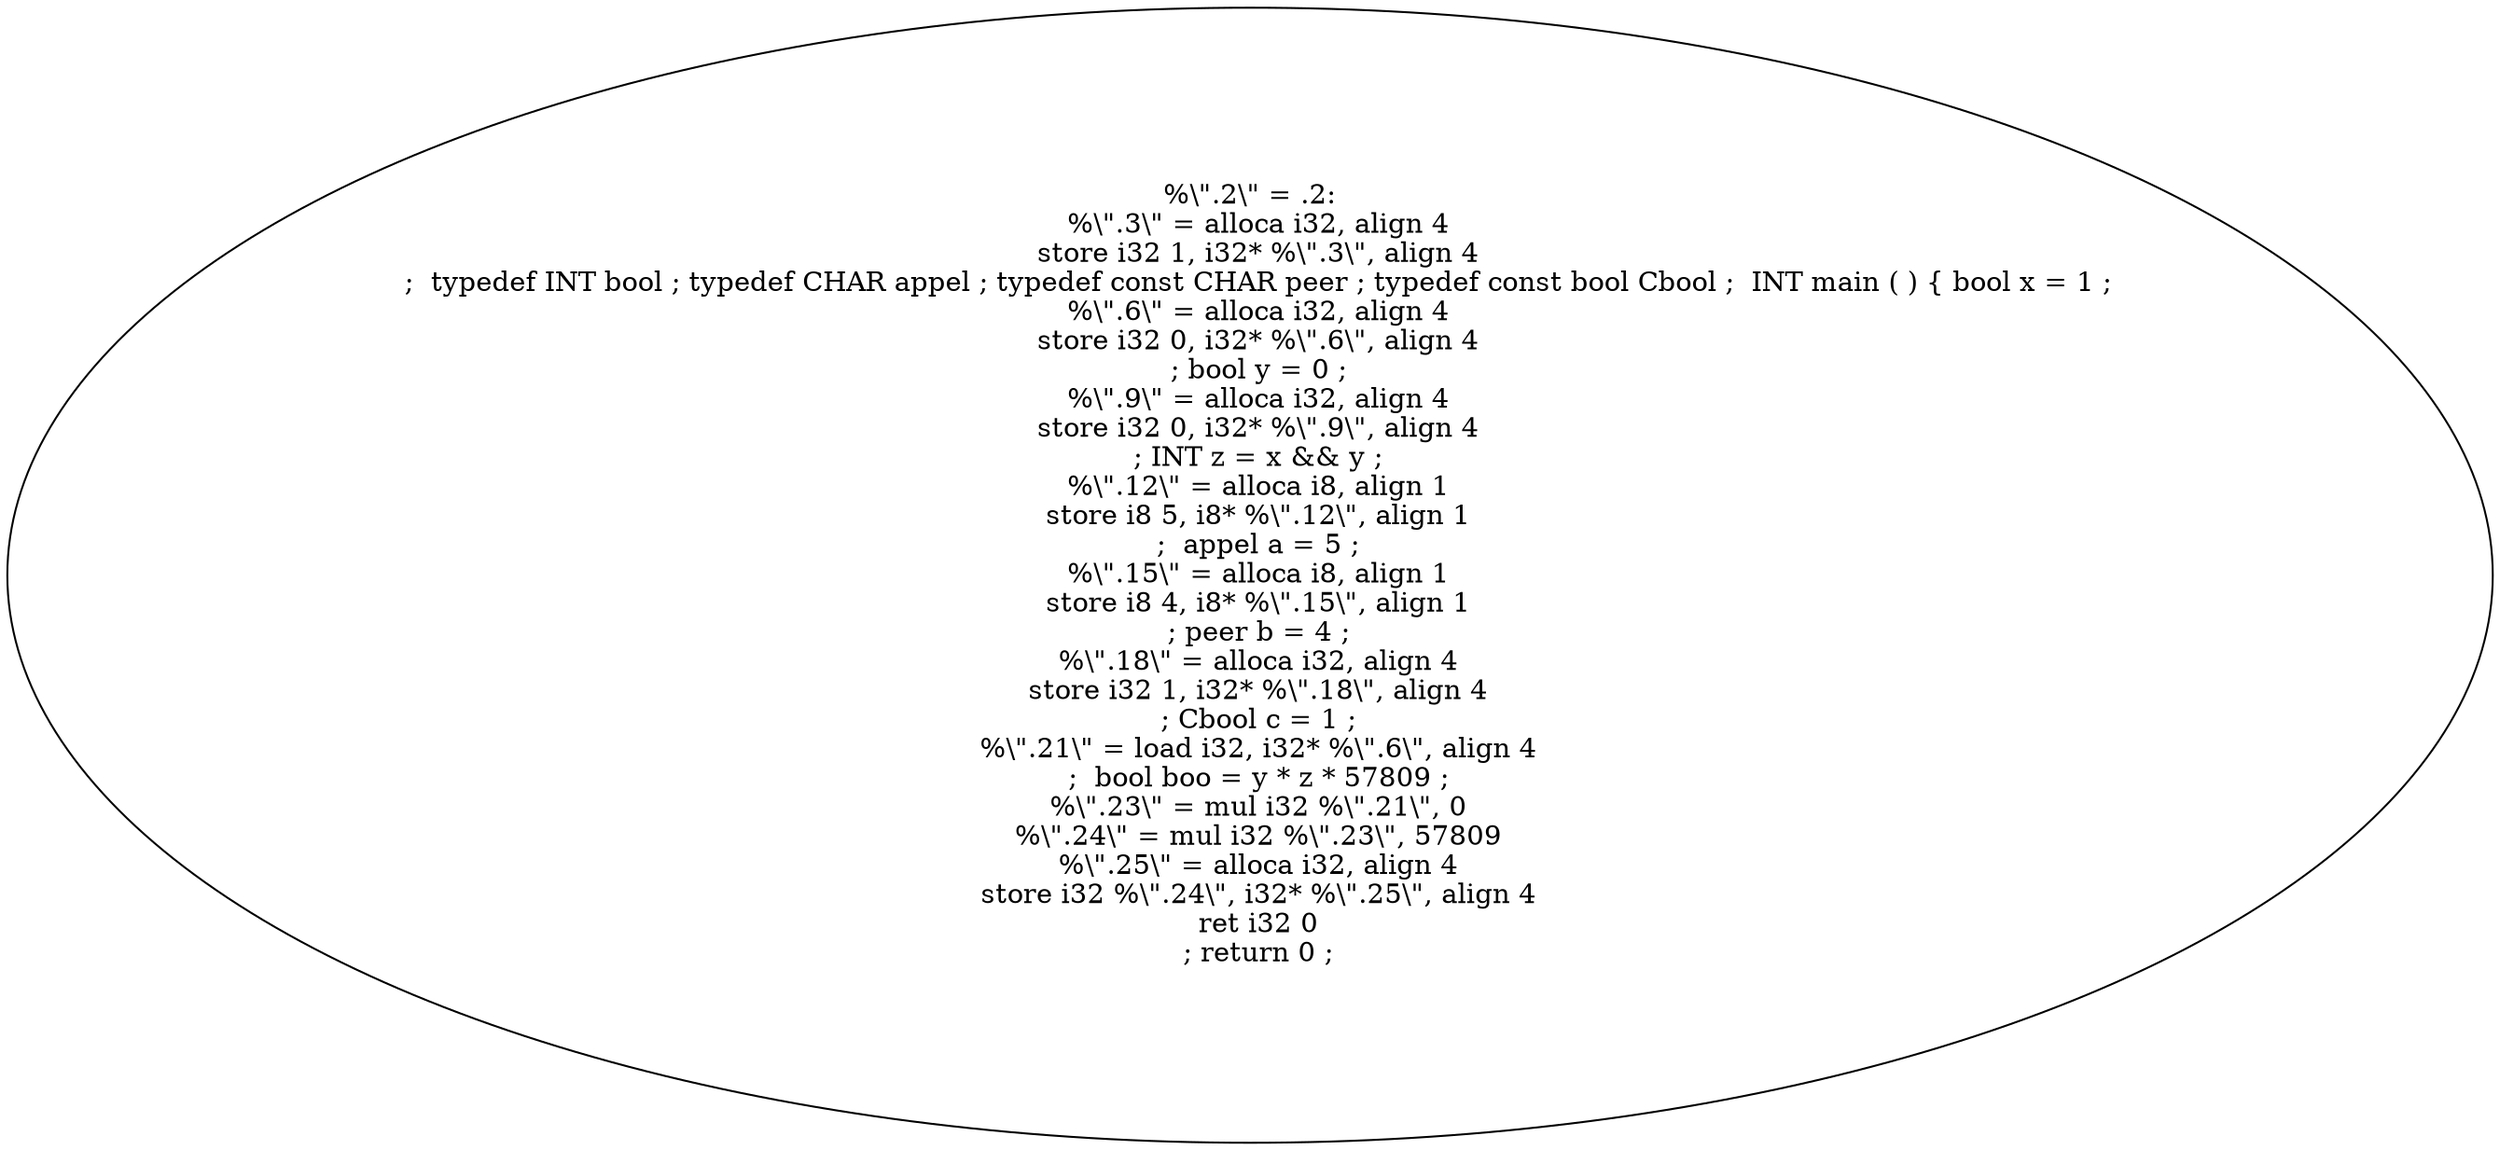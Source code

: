 digraph AST {
  "135754683174432" [label="%\\\".2\\\" = .2:
  %\\\".3\\\" = alloca i32, align 4
  store i32 1, i32* %\\\".3\\\", align 4
  ;  typedef INT bool ; typedef CHAR appel ; typedef const CHAR peer ; typedef const bool Cbool ;  INT main ( ) { bool x = 1 ;
  %\\\".6\\\" = alloca i32, align 4
  store i32 0, i32* %\\\".6\\\", align 4
  ; bool y = 0 ;
  %\\\".9\\\" = alloca i32, align 4
  store i32 0, i32* %\\\".9\\\", align 4
  ; INT z = x && y ;
  %\\\".12\\\" = alloca i8, align 1
  store i8 5, i8* %\\\".12\\\", align 1
  ;  appel a = 5 ;
  %\\\".15\\\" = alloca i8, align 1
  store i8 4, i8* %\\\".15\\\", align 1
  ; peer b = 4 ;
  %\\\".18\\\" = alloca i32, align 4
  store i32 1, i32* %\\\".18\\\", align 4
  ; Cbool c = 1 ;
  %\\\".21\\\" = load i32, i32* %\\\".6\\\", align 4
  ;  bool boo = y * z * 57809 ;
  %\\\".23\\\" = mul i32 %\\\".21\\\", 0
  %\\\".24\\\" = mul i32 %\\\".23\\\", 57809
  %\\\".25\\\" = alloca i32, align 4
  store i32 %\\\".24\\\", i32* %\\\".25\\\", align 4
  ret i32 0
  ; return 0 ;"];
}
